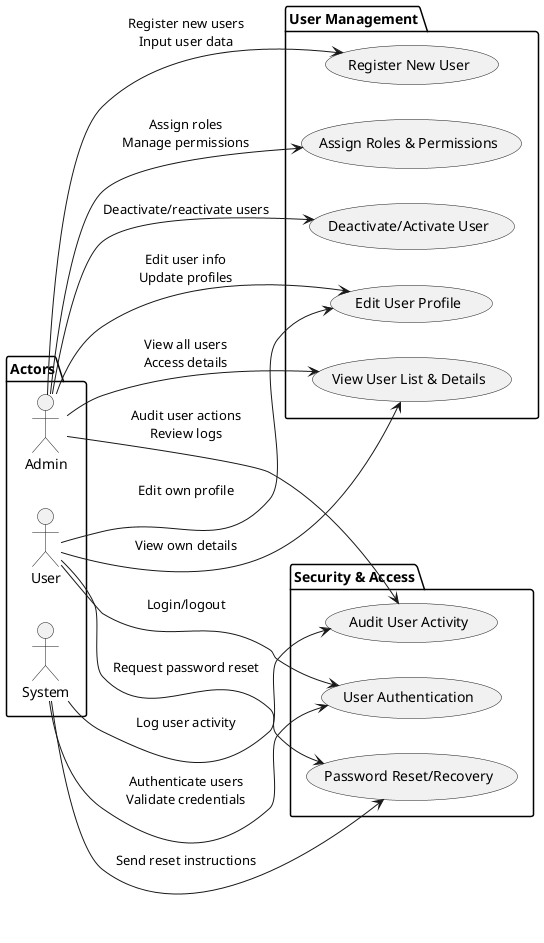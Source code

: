 @startuml UseCaseDiagram_ManageUsers

' Define direction
left to right direction

' Define actors
package "Actors" {
    :Admin: as Admin
    :User: as User
    :System: as System
}

' Define use cases
package "User Management" {
    (Register New User) as UC1
    (Edit User Profile) as UC2
    (Assign Roles & Permissions) as UC3
    (Deactivate/Activate User) as UC4
    (View User List & Details) as UC5
}

package "Security & Access" {
    (User Authentication) as UC6
    (Password Reset/Recovery) as UC7
    (Audit User Activity) as UC8
}

' Relationships
Admin --> UC1 : "Register new users\nInput user data"
Admin --> UC2 : "Edit user info\nUpdate profiles"
Admin --> UC3 : "Assign roles\nManage permissions"
Admin --> UC4 : "Deactivate/reactivate users"
Admin --> UC5 : "View all users\nAccess details"
Admin --> UC8 : "Audit user actions\nReview logs"

User --> UC2 : "Edit own profile"
User --> UC6 : "Login/logout"
User --> UC7 : "Request password reset"
User --> UC5 : "View own details"

System --> UC6 : "Authenticate users\nValidate credentials"
System --> UC7 : "Send reset instructions"
System --> UC8 : "Log user activity"

@enduml